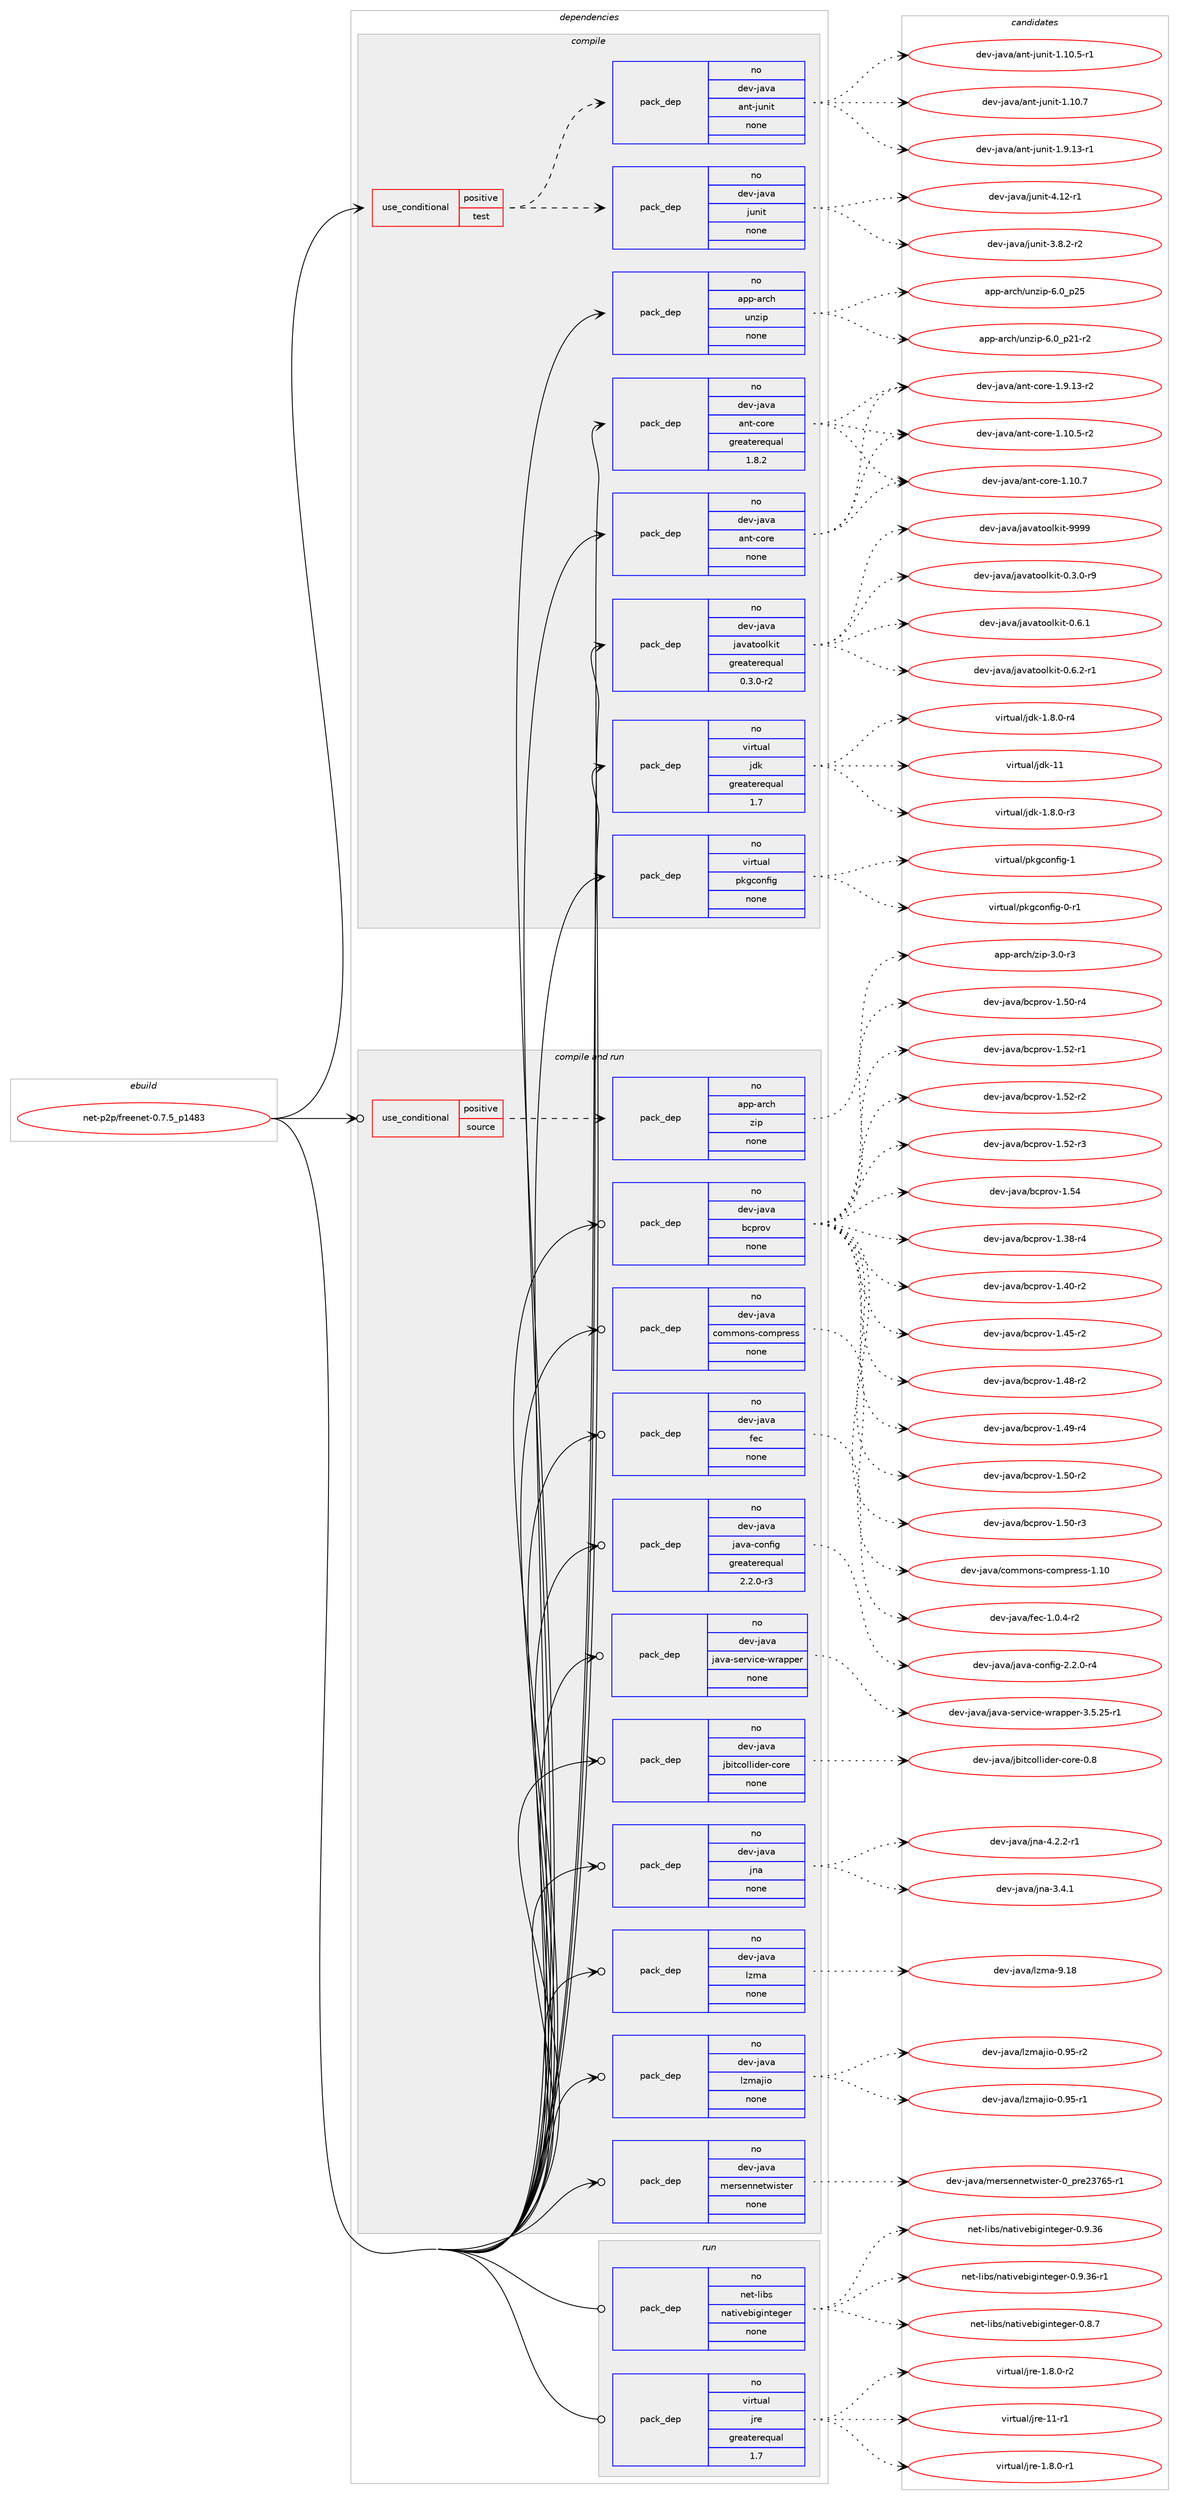 digraph prolog {

# *************
# Graph options
# *************

newrank=true;
concentrate=true;
compound=true;
graph [rankdir=LR,fontname=Helvetica,fontsize=10,ranksep=1.5];#, ranksep=2.5, nodesep=0.2];
edge  [arrowhead=vee];
node  [fontname=Helvetica,fontsize=10];

# **********
# The ebuild
# **********

subgraph cluster_leftcol {
color=gray;
rank=same;
label=<<i>ebuild</i>>;
id [label="net-p2p/freenet-0.7.5_p1483", color=red, width=4, href="../net-p2p/freenet-0.7.5_p1483.svg"];
}

# ****************
# The dependencies
# ****************

subgraph cluster_midcol {
color=gray;
label=<<i>dependencies</i>>;
subgraph cluster_compile {
fillcolor="#eeeeee";
style=filled;
label=<<i>compile</i>>;
subgraph cond204775 {
dependency840120 [label=<<TABLE BORDER="0" CELLBORDER="1" CELLSPACING="0" CELLPADDING="4"><TR><TD ROWSPAN="3" CELLPADDING="10">use_conditional</TD></TR><TR><TD>positive</TD></TR><TR><TD>test</TD></TR></TABLE>>, shape=none, color=red];
subgraph pack620523 {
dependency840121 [label=<<TABLE BORDER="0" CELLBORDER="1" CELLSPACING="0" CELLPADDING="4" WIDTH="220"><TR><TD ROWSPAN="6" CELLPADDING="30">pack_dep</TD></TR><TR><TD WIDTH="110">no</TD></TR><TR><TD>dev-java</TD></TR><TR><TD>junit</TD></TR><TR><TD>none</TD></TR><TR><TD></TD></TR></TABLE>>, shape=none, color=blue];
}
dependency840120:e -> dependency840121:w [weight=20,style="dashed",arrowhead="vee"];
subgraph pack620524 {
dependency840122 [label=<<TABLE BORDER="0" CELLBORDER="1" CELLSPACING="0" CELLPADDING="4" WIDTH="220"><TR><TD ROWSPAN="6" CELLPADDING="30">pack_dep</TD></TR><TR><TD WIDTH="110">no</TD></TR><TR><TD>dev-java</TD></TR><TR><TD>ant-junit</TD></TR><TR><TD>none</TD></TR><TR><TD></TD></TR></TABLE>>, shape=none, color=blue];
}
dependency840120:e -> dependency840122:w [weight=20,style="dashed",arrowhead="vee"];
}
id:e -> dependency840120:w [weight=20,style="solid",arrowhead="vee"];
subgraph pack620525 {
dependency840123 [label=<<TABLE BORDER="0" CELLBORDER="1" CELLSPACING="0" CELLPADDING="4" WIDTH="220"><TR><TD ROWSPAN="6" CELLPADDING="30">pack_dep</TD></TR><TR><TD WIDTH="110">no</TD></TR><TR><TD>app-arch</TD></TR><TR><TD>unzip</TD></TR><TR><TD>none</TD></TR><TR><TD></TD></TR></TABLE>>, shape=none, color=blue];
}
id:e -> dependency840123:w [weight=20,style="solid",arrowhead="vee"];
subgraph pack620526 {
dependency840124 [label=<<TABLE BORDER="0" CELLBORDER="1" CELLSPACING="0" CELLPADDING="4" WIDTH="220"><TR><TD ROWSPAN="6" CELLPADDING="30">pack_dep</TD></TR><TR><TD WIDTH="110">no</TD></TR><TR><TD>dev-java</TD></TR><TR><TD>ant-core</TD></TR><TR><TD>greaterequal</TD></TR><TR><TD>1.8.2</TD></TR></TABLE>>, shape=none, color=blue];
}
id:e -> dependency840124:w [weight=20,style="solid",arrowhead="vee"];
subgraph pack620527 {
dependency840125 [label=<<TABLE BORDER="0" CELLBORDER="1" CELLSPACING="0" CELLPADDING="4" WIDTH="220"><TR><TD ROWSPAN="6" CELLPADDING="30">pack_dep</TD></TR><TR><TD WIDTH="110">no</TD></TR><TR><TD>dev-java</TD></TR><TR><TD>ant-core</TD></TR><TR><TD>none</TD></TR><TR><TD></TD></TR></TABLE>>, shape=none, color=blue];
}
id:e -> dependency840125:w [weight=20,style="solid",arrowhead="vee"];
subgraph pack620528 {
dependency840126 [label=<<TABLE BORDER="0" CELLBORDER="1" CELLSPACING="0" CELLPADDING="4" WIDTH="220"><TR><TD ROWSPAN="6" CELLPADDING="30">pack_dep</TD></TR><TR><TD WIDTH="110">no</TD></TR><TR><TD>dev-java</TD></TR><TR><TD>javatoolkit</TD></TR><TR><TD>greaterequal</TD></TR><TR><TD>0.3.0-r2</TD></TR></TABLE>>, shape=none, color=blue];
}
id:e -> dependency840126:w [weight=20,style="solid",arrowhead="vee"];
subgraph pack620529 {
dependency840127 [label=<<TABLE BORDER="0" CELLBORDER="1" CELLSPACING="0" CELLPADDING="4" WIDTH="220"><TR><TD ROWSPAN="6" CELLPADDING="30">pack_dep</TD></TR><TR><TD WIDTH="110">no</TD></TR><TR><TD>virtual</TD></TR><TR><TD>jdk</TD></TR><TR><TD>greaterequal</TD></TR><TR><TD>1.7</TD></TR></TABLE>>, shape=none, color=blue];
}
id:e -> dependency840127:w [weight=20,style="solid",arrowhead="vee"];
subgraph pack620530 {
dependency840128 [label=<<TABLE BORDER="0" CELLBORDER="1" CELLSPACING="0" CELLPADDING="4" WIDTH="220"><TR><TD ROWSPAN="6" CELLPADDING="30">pack_dep</TD></TR><TR><TD WIDTH="110">no</TD></TR><TR><TD>virtual</TD></TR><TR><TD>pkgconfig</TD></TR><TR><TD>none</TD></TR><TR><TD></TD></TR></TABLE>>, shape=none, color=blue];
}
id:e -> dependency840128:w [weight=20,style="solid",arrowhead="vee"];
}
subgraph cluster_compileandrun {
fillcolor="#eeeeee";
style=filled;
label=<<i>compile and run</i>>;
subgraph cond204776 {
dependency840129 [label=<<TABLE BORDER="0" CELLBORDER="1" CELLSPACING="0" CELLPADDING="4"><TR><TD ROWSPAN="3" CELLPADDING="10">use_conditional</TD></TR><TR><TD>positive</TD></TR><TR><TD>source</TD></TR></TABLE>>, shape=none, color=red];
subgraph pack620531 {
dependency840130 [label=<<TABLE BORDER="0" CELLBORDER="1" CELLSPACING="0" CELLPADDING="4" WIDTH="220"><TR><TD ROWSPAN="6" CELLPADDING="30">pack_dep</TD></TR><TR><TD WIDTH="110">no</TD></TR><TR><TD>app-arch</TD></TR><TR><TD>zip</TD></TR><TR><TD>none</TD></TR><TR><TD></TD></TR></TABLE>>, shape=none, color=blue];
}
dependency840129:e -> dependency840130:w [weight=20,style="dashed",arrowhead="vee"];
}
id:e -> dependency840129:w [weight=20,style="solid",arrowhead="odotvee"];
subgraph pack620532 {
dependency840131 [label=<<TABLE BORDER="0" CELLBORDER="1" CELLSPACING="0" CELLPADDING="4" WIDTH="220"><TR><TD ROWSPAN="6" CELLPADDING="30">pack_dep</TD></TR><TR><TD WIDTH="110">no</TD></TR><TR><TD>dev-java</TD></TR><TR><TD>bcprov</TD></TR><TR><TD>none</TD></TR><TR><TD></TD></TR></TABLE>>, shape=none, color=blue];
}
id:e -> dependency840131:w [weight=20,style="solid",arrowhead="odotvee"];
subgraph pack620533 {
dependency840132 [label=<<TABLE BORDER="0" CELLBORDER="1" CELLSPACING="0" CELLPADDING="4" WIDTH="220"><TR><TD ROWSPAN="6" CELLPADDING="30">pack_dep</TD></TR><TR><TD WIDTH="110">no</TD></TR><TR><TD>dev-java</TD></TR><TR><TD>commons-compress</TD></TR><TR><TD>none</TD></TR><TR><TD></TD></TR></TABLE>>, shape=none, color=blue];
}
id:e -> dependency840132:w [weight=20,style="solid",arrowhead="odotvee"];
subgraph pack620534 {
dependency840133 [label=<<TABLE BORDER="0" CELLBORDER="1" CELLSPACING="0" CELLPADDING="4" WIDTH="220"><TR><TD ROWSPAN="6" CELLPADDING="30">pack_dep</TD></TR><TR><TD WIDTH="110">no</TD></TR><TR><TD>dev-java</TD></TR><TR><TD>fec</TD></TR><TR><TD>none</TD></TR><TR><TD></TD></TR></TABLE>>, shape=none, color=blue];
}
id:e -> dependency840133:w [weight=20,style="solid",arrowhead="odotvee"];
subgraph pack620535 {
dependency840134 [label=<<TABLE BORDER="0" CELLBORDER="1" CELLSPACING="0" CELLPADDING="4" WIDTH="220"><TR><TD ROWSPAN="6" CELLPADDING="30">pack_dep</TD></TR><TR><TD WIDTH="110">no</TD></TR><TR><TD>dev-java</TD></TR><TR><TD>java-config</TD></TR><TR><TD>greaterequal</TD></TR><TR><TD>2.2.0-r3</TD></TR></TABLE>>, shape=none, color=blue];
}
id:e -> dependency840134:w [weight=20,style="solid",arrowhead="odotvee"];
subgraph pack620536 {
dependency840135 [label=<<TABLE BORDER="0" CELLBORDER="1" CELLSPACING="0" CELLPADDING="4" WIDTH="220"><TR><TD ROWSPAN="6" CELLPADDING="30">pack_dep</TD></TR><TR><TD WIDTH="110">no</TD></TR><TR><TD>dev-java</TD></TR><TR><TD>java-service-wrapper</TD></TR><TR><TD>none</TD></TR><TR><TD></TD></TR></TABLE>>, shape=none, color=blue];
}
id:e -> dependency840135:w [weight=20,style="solid",arrowhead="odotvee"];
subgraph pack620537 {
dependency840136 [label=<<TABLE BORDER="0" CELLBORDER="1" CELLSPACING="0" CELLPADDING="4" WIDTH="220"><TR><TD ROWSPAN="6" CELLPADDING="30">pack_dep</TD></TR><TR><TD WIDTH="110">no</TD></TR><TR><TD>dev-java</TD></TR><TR><TD>jbitcollider-core</TD></TR><TR><TD>none</TD></TR><TR><TD></TD></TR></TABLE>>, shape=none, color=blue];
}
id:e -> dependency840136:w [weight=20,style="solid",arrowhead="odotvee"];
subgraph pack620538 {
dependency840137 [label=<<TABLE BORDER="0" CELLBORDER="1" CELLSPACING="0" CELLPADDING="4" WIDTH="220"><TR><TD ROWSPAN="6" CELLPADDING="30">pack_dep</TD></TR><TR><TD WIDTH="110">no</TD></TR><TR><TD>dev-java</TD></TR><TR><TD>jna</TD></TR><TR><TD>none</TD></TR><TR><TD></TD></TR></TABLE>>, shape=none, color=blue];
}
id:e -> dependency840137:w [weight=20,style="solid",arrowhead="odotvee"];
subgraph pack620539 {
dependency840138 [label=<<TABLE BORDER="0" CELLBORDER="1" CELLSPACING="0" CELLPADDING="4" WIDTH="220"><TR><TD ROWSPAN="6" CELLPADDING="30">pack_dep</TD></TR><TR><TD WIDTH="110">no</TD></TR><TR><TD>dev-java</TD></TR><TR><TD>lzma</TD></TR><TR><TD>none</TD></TR><TR><TD></TD></TR></TABLE>>, shape=none, color=blue];
}
id:e -> dependency840138:w [weight=20,style="solid",arrowhead="odotvee"];
subgraph pack620540 {
dependency840139 [label=<<TABLE BORDER="0" CELLBORDER="1" CELLSPACING="0" CELLPADDING="4" WIDTH="220"><TR><TD ROWSPAN="6" CELLPADDING="30">pack_dep</TD></TR><TR><TD WIDTH="110">no</TD></TR><TR><TD>dev-java</TD></TR><TR><TD>lzmajio</TD></TR><TR><TD>none</TD></TR><TR><TD></TD></TR></TABLE>>, shape=none, color=blue];
}
id:e -> dependency840139:w [weight=20,style="solid",arrowhead="odotvee"];
subgraph pack620541 {
dependency840140 [label=<<TABLE BORDER="0" CELLBORDER="1" CELLSPACING="0" CELLPADDING="4" WIDTH="220"><TR><TD ROWSPAN="6" CELLPADDING="30">pack_dep</TD></TR><TR><TD WIDTH="110">no</TD></TR><TR><TD>dev-java</TD></TR><TR><TD>mersennetwister</TD></TR><TR><TD>none</TD></TR><TR><TD></TD></TR></TABLE>>, shape=none, color=blue];
}
id:e -> dependency840140:w [weight=20,style="solid",arrowhead="odotvee"];
}
subgraph cluster_run {
fillcolor="#eeeeee";
style=filled;
label=<<i>run</i>>;
subgraph pack620542 {
dependency840141 [label=<<TABLE BORDER="0" CELLBORDER="1" CELLSPACING="0" CELLPADDING="4" WIDTH="220"><TR><TD ROWSPAN="6" CELLPADDING="30">pack_dep</TD></TR><TR><TD WIDTH="110">no</TD></TR><TR><TD>net-libs</TD></TR><TR><TD>nativebiginteger</TD></TR><TR><TD>none</TD></TR><TR><TD></TD></TR></TABLE>>, shape=none, color=blue];
}
id:e -> dependency840141:w [weight=20,style="solid",arrowhead="odot"];
subgraph pack620543 {
dependency840142 [label=<<TABLE BORDER="0" CELLBORDER="1" CELLSPACING="0" CELLPADDING="4" WIDTH="220"><TR><TD ROWSPAN="6" CELLPADDING="30">pack_dep</TD></TR><TR><TD WIDTH="110">no</TD></TR><TR><TD>virtual</TD></TR><TR><TD>jre</TD></TR><TR><TD>greaterequal</TD></TR><TR><TD>1.7</TD></TR></TABLE>>, shape=none, color=blue];
}
id:e -> dependency840142:w [weight=20,style="solid",arrowhead="odot"];
}
}

# **************
# The candidates
# **************

subgraph cluster_choices {
rank=same;
color=gray;
label=<<i>candidates</i>>;

subgraph choice620523 {
color=black;
nodesep=1;
choice100101118451069711897471061171101051164551465646504511450 [label="dev-java/junit-3.8.2-r2", color=red, width=4,href="../dev-java/junit-3.8.2-r2.svg"];
choice1001011184510697118974710611711010511645524649504511449 [label="dev-java/junit-4.12-r1", color=red, width=4,href="../dev-java/junit-4.12-r1.svg"];
dependency840121:e -> choice100101118451069711897471061171101051164551465646504511450:w [style=dotted,weight="100"];
dependency840121:e -> choice1001011184510697118974710611711010511645524649504511449:w [style=dotted,weight="100"];
}
subgraph choice620524 {
color=black;
nodesep=1;
choice100101118451069711897479711011645106117110105116454946494846534511449 [label="dev-java/ant-junit-1.10.5-r1", color=red, width=4,href="../dev-java/ant-junit-1.10.5-r1.svg"];
choice10010111845106971189747971101164510611711010511645494649484655 [label="dev-java/ant-junit-1.10.7", color=red, width=4,href="../dev-java/ant-junit-1.10.7.svg"];
choice100101118451069711897479711011645106117110105116454946574649514511449 [label="dev-java/ant-junit-1.9.13-r1", color=red, width=4,href="../dev-java/ant-junit-1.9.13-r1.svg"];
dependency840122:e -> choice100101118451069711897479711011645106117110105116454946494846534511449:w [style=dotted,weight="100"];
dependency840122:e -> choice10010111845106971189747971101164510611711010511645494649484655:w [style=dotted,weight="100"];
dependency840122:e -> choice100101118451069711897479711011645106117110105116454946574649514511449:w [style=dotted,weight="100"];
}
subgraph choice620525 {
color=black;
nodesep=1;
choice9711211245971149910447117110122105112455446489511250494511450 [label="app-arch/unzip-6.0_p21-r2", color=red, width=4,href="../app-arch/unzip-6.0_p21-r2.svg"];
choice971121124597114991044711711012210511245544648951125053 [label="app-arch/unzip-6.0_p25", color=red, width=4,href="../app-arch/unzip-6.0_p25.svg"];
dependency840123:e -> choice9711211245971149910447117110122105112455446489511250494511450:w [style=dotted,weight="100"];
dependency840123:e -> choice971121124597114991044711711012210511245544648951125053:w [style=dotted,weight="100"];
}
subgraph choice620526 {
color=black;
nodesep=1;
choice10010111845106971189747971101164599111114101454946494846534511450 [label="dev-java/ant-core-1.10.5-r2", color=red, width=4,href="../dev-java/ant-core-1.10.5-r2.svg"];
choice1001011184510697118974797110116459911111410145494649484655 [label="dev-java/ant-core-1.10.7", color=red, width=4,href="../dev-java/ant-core-1.10.7.svg"];
choice10010111845106971189747971101164599111114101454946574649514511450 [label="dev-java/ant-core-1.9.13-r2", color=red, width=4,href="../dev-java/ant-core-1.9.13-r2.svg"];
dependency840124:e -> choice10010111845106971189747971101164599111114101454946494846534511450:w [style=dotted,weight="100"];
dependency840124:e -> choice1001011184510697118974797110116459911111410145494649484655:w [style=dotted,weight="100"];
dependency840124:e -> choice10010111845106971189747971101164599111114101454946574649514511450:w [style=dotted,weight="100"];
}
subgraph choice620527 {
color=black;
nodesep=1;
choice10010111845106971189747971101164599111114101454946494846534511450 [label="dev-java/ant-core-1.10.5-r2", color=red, width=4,href="../dev-java/ant-core-1.10.5-r2.svg"];
choice1001011184510697118974797110116459911111410145494649484655 [label="dev-java/ant-core-1.10.7", color=red, width=4,href="../dev-java/ant-core-1.10.7.svg"];
choice10010111845106971189747971101164599111114101454946574649514511450 [label="dev-java/ant-core-1.9.13-r2", color=red, width=4,href="../dev-java/ant-core-1.9.13-r2.svg"];
dependency840125:e -> choice10010111845106971189747971101164599111114101454946494846534511450:w [style=dotted,weight="100"];
dependency840125:e -> choice1001011184510697118974797110116459911111410145494649484655:w [style=dotted,weight="100"];
dependency840125:e -> choice10010111845106971189747971101164599111114101454946574649514511450:w [style=dotted,weight="100"];
}
subgraph choice620528 {
color=black;
nodesep=1;
choice1001011184510697118974710697118971161111111081071051164548465146484511457 [label="dev-java/javatoolkit-0.3.0-r9", color=red, width=4,href="../dev-java/javatoolkit-0.3.0-r9.svg"];
choice100101118451069711897471069711897116111111108107105116454846544649 [label="dev-java/javatoolkit-0.6.1", color=red, width=4,href="../dev-java/javatoolkit-0.6.1.svg"];
choice1001011184510697118974710697118971161111111081071051164548465446504511449 [label="dev-java/javatoolkit-0.6.2-r1", color=red, width=4,href="../dev-java/javatoolkit-0.6.2-r1.svg"];
choice1001011184510697118974710697118971161111111081071051164557575757 [label="dev-java/javatoolkit-9999", color=red, width=4,href="../dev-java/javatoolkit-9999.svg"];
dependency840126:e -> choice1001011184510697118974710697118971161111111081071051164548465146484511457:w [style=dotted,weight="100"];
dependency840126:e -> choice100101118451069711897471069711897116111111108107105116454846544649:w [style=dotted,weight="100"];
dependency840126:e -> choice1001011184510697118974710697118971161111111081071051164548465446504511449:w [style=dotted,weight="100"];
dependency840126:e -> choice1001011184510697118974710697118971161111111081071051164557575757:w [style=dotted,weight="100"];
}
subgraph choice620529 {
color=black;
nodesep=1;
choice11810511411611797108471061001074549465646484511451 [label="virtual/jdk-1.8.0-r3", color=red, width=4,href="../virtual/jdk-1.8.0-r3.svg"];
choice11810511411611797108471061001074549465646484511452 [label="virtual/jdk-1.8.0-r4", color=red, width=4,href="../virtual/jdk-1.8.0-r4.svg"];
choice1181051141161179710847106100107454949 [label="virtual/jdk-11", color=red, width=4,href="../virtual/jdk-11.svg"];
dependency840127:e -> choice11810511411611797108471061001074549465646484511451:w [style=dotted,weight="100"];
dependency840127:e -> choice11810511411611797108471061001074549465646484511452:w [style=dotted,weight="100"];
dependency840127:e -> choice1181051141161179710847106100107454949:w [style=dotted,weight="100"];
}
subgraph choice620530 {
color=black;
nodesep=1;
choice11810511411611797108471121071039911111010210510345484511449 [label="virtual/pkgconfig-0-r1", color=red, width=4,href="../virtual/pkgconfig-0-r1.svg"];
choice1181051141161179710847112107103991111101021051034549 [label="virtual/pkgconfig-1", color=red, width=4,href="../virtual/pkgconfig-1.svg"];
dependency840128:e -> choice11810511411611797108471121071039911111010210510345484511449:w [style=dotted,weight="100"];
dependency840128:e -> choice1181051141161179710847112107103991111101021051034549:w [style=dotted,weight="100"];
}
subgraph choice620531 {
color=black;
nodesep=1;
choice9711211245971149910447122105112455146484511451 [label="app-arch/zip-3.0-r3", color=red, width=4,href="../app-arch/zip-3.0-r3.svg"];
dependency840130:e -> choice9711211245971149910447122105112455146484511451:w [style=dotted,weight="100"];
}
subgraph choice620532 {
color=black;
nodesep=1;
choice10010111845106971189747989911211411111845494651564511452 [label="dev-java/bcprov-1.38-r4", color=red, width=4,href="../dev-java/bcprov-1.38-r4.svg"];
choice10010111845106971189747989911211411111845494652484511450 [label="dev-java/bcprov-1.40-r2", color=red, width=4,href="../dev-java/bcprov-1.40-r2.svg"];
choice10010111845106971189747989911211411111845494652534511450 [label="dev-java/bcprov-1.45-r2", color=red, width=4,href="../dev-java/bcprov-1.45-r2.svg"];
choice10010111845106971189747989911211411111845494652564511450 [label="dev-java/bcprov-1.48-r2", color=red, width=4,href="../dev-java/bcprov-1.48-r2.svg"];
choice10010111845106971189747989911211411111845494652574511452 [label="dev-java/bcprov-1.49-r4", color=red, width=4,href="../dev-java/bcprov-1.49-r4.svg"];
choice10010111845106971189747989911211411111845494653484511450 [label="dev-java/bcprov-1.50-r2", color=red, width=4,href="../dev-java/bcprov-1.50-r2.svg"];
choice10010111845106971189747989911211411111845494653484511451 [label="dev-java/bcprov-1.50-r3", color=red, width=4,href="../dev-java/bcprov-1.50-r3.svg"];
choice10010111845106971189747989911211411111845494653484511452 [label="dev-java/bcprov-1.50-r4", color=red, width=4,href="../dev-java/bcprov-1.50-r4.svg"];
choice10010111845106971189747989911211411111845494653504511449 [label="dev-java/bcprov-1.52-r1", color=red, width=4,href="../dev-java/bcprov-1.52-r1.svg"];
choice10010111845106971189747989911211411111845494653504511450 [label="dev-java/bcprov-1.52-r2", color=red, width=4,href="../dev-java/bcprov-1.52-r2.svg"];
choice10010111845106971189747989911211411111845494653504511451 [label="dev-java/bcprov-1.52-r3", color=red, width=4,href="../dev-java/bcprov-1.52-r3.svg"];
choice1001011184510697118974798991121141111184549465352 [label="dev-java/bcprov-1.54", color=red, width=4,href="../dev-java/bcprov-1.54.svg"];
dependency840131:e -> choice10010111845106971189747989911211411111845494651564511452:w [style=dotted,weight="100"];
dependency840131:e -> choice10010111845106971189747989911211411111845494652484511450:w [style=dotted,weight="100"];
dependency840131:e -> choice10010111845106971189747989911211411111845494652534511450:w [style=dotted,weight="100"];
dependency840131:e -> choice10010111845106971189747989911211411111845494652564511450:w [style=dotted,weight="100"];
dependency840131:e -> choice10010111845106971189747989911211411111845494652574511452:w [style=dotted,weight="100"];
dependency840131:e -> choice10010111845106971189747989911211411111845494653484511450:w [style=dotted,weight="100"];
dependency840131:e -> choice10010111845106971189747989911211411111845494653484511451:w [style=dotted,weight="100"];
dependency840131:e -> choice10010111845106971189747989911211411111845494653484511452:w [style=dotted,weight="100"];
dependency840131:e -> choice10010111845106971189747989911211411111845494653504511449:w [style=dotted,weight="100"];
dependency840131:e -> choice10010111845106971189747989911211411111845494653504511450:w [style=dotted,weight="100"];
dependency840131:e -> choice10010111845106971189747989911211411111845494653504511451:w [style=dotted,weight="100"];
dependency840131:e -> choice1001011184510697118974798991121141111184549465352:w [style=dotted,weight="100"];
}
subgraph choice620533 {
color=black;
nodesep=1;
choice100101118451069711897479911110910911111011545991111091121141011151154549464948 [label="dev-java/commons-compress-1.10", color=red, width=4,href="../dev-java/commons-compress-1.10.svg"];
dependency840132:e -> choice100101118451069711897479911110910911111011545991111091121141011151154549464948:w [style=dotted,weight="100"];
}
subgraph choice620534 {
color=black;
nodesep=1;
choice10010111845106971189747102101994549464846524511450 [label="dev-java/fec-1.0.4-r2", color=red, width=4,href="../dev-java/fec-1.0.4-r2.svg"];
dependency840133:e -> choice10010111845106971189747102101994549464846524511450:w [style=dotted,weight="100"];
}
subgraph choice620535 {
color=black;
nodesep=1;
choice10010111845106971189747106971189745991111101021051034550465046484511452 [label="dev-java/java-config-2.2.0-r4", color=red, width=4,href="../dev-java/java-config-2.2.0-r4.svg"];
dependency840134:e -> choice10010111845106971189747106971189745991111101021051034550465046484511452:w [style=dotted,weight="100"];
}
subgraph choice620536 {
color=black;
nodesep=1;
choice10010111845106971189747106971189745115101114118105991014511911497112112101114455146534650534511449 [label="dev-java/java-service-wrapper-3.5.25-r1", color=red, width=4,href="../dev-java/java-service-wrapper-3.5.25-r1.svg"];
dependency840135:e -> choice10010111845106971189747106971189745115101114118105991014511911497112112101114455146534650534511449:w [style=dotted,weight="100"];
}
subgraph choice620537 {
color=black;
nodesep=1;
choice100101118451069711897471069810511699111108108105100101114459911111410145484656 [label="dev-java/jbitcollider-core-0.8", color=red, width=4,href="../dev-java/jbitcollider-core-0.8.svg"];
dependency840136:e -> choice100101118451069711897471069810511699111108108105100101114459911111410145484656:w [style=dotted,weight="100"];
}
subgraph choice620538 {
color=black;
nodesep=1;
choice1001011184510697118974710611097455146524649 [label="dev-java/jna-3.4.1", color=red, width=4,href="../dev-java/jna-3.4.1.svg"];
choice10010111845106971189747106110974552465046504511449 [label="dev-java/jna-4.2.2-r1", color=red, width=4,href="../dev-java/jna-4.2.2-r1.svg"];
dependency840137:e -> choice1001011184510697118974710611097455146524649:w [style=dotted,weight="100"];
dependency840137:e -> choice10010111845106971189747106110974552465046504511449:w [style=dotted,weight="100"];
}
subgraph choice620539 {
color=black;
nodesep=1;
choice10010111845106971189747108122109974557464956 [label="dev-java/lzma-9.18", color=red, width=4,href="../dev-java/lzma-9.18.svg"];
dependency840138:e -> choice10010111845106971189747108122109974557464956:w [style=dotted,weight="100"];
}
subgraph choice620540 {
color=black;
nodesep=1;
choice100101118451069711897471081221099710610511145484657534511449 [label="dev-java/lzmajio-0.95-r1", color=red, width=4,href="../dev-java/lzmajio-0.95-r1.svg"];
choice100101118451069711897471081221099710610511145484657534511450 [label="dev-java/lzmajio-0.95-r2", color=red, width=4,href="../dev-java/lzmajio-0.95-r2.svg"];
dependency840139:e -> choice100101118451069711897471081221099710610511145484657534511449:w [style=dotted,weight="100"];
dependency840139:e -> choice100101118451069711897471081221099710610511145484657534511450:w [style=dotted,weight="100"];
}
subgraph choice620541 {
color=black;
nodesep=1;
choice1001011184510697118974710910111411510111011010111611910511511610111445489511211410150515554534511449 [label="dev-java/mersennetwister-0_pre23765-r1", color=red, width=4,href="../dev-java/mersennetwister-0_pre23765-r1.svg"];
dependency840140:e -> choice1001011184510697118974710910111411510111011010111611910511511610111445489511211410150515554534511449:w [style=dotted,weight="100"];
}
subgraph choice620542 {
color=black;
nodesep=1;
choice1101011164510810598115471109711610511810198105103105110116101103101114454846564655 [label="net-libs/nativebiginteger-0.8.7", color=red, width=4,href="../net-libs/nativebiginteger-0.8.7.svg"];
choice110101116451081059811547110971161051181019810510310511011610110310111445484657465154 [label="net-libs/nativebiginteger-0.9.36", color=red, width=4,href="../net-libs/nativebiginteger-0.9.36.svg"];
choice1101011164510810598115471109711610511810198105103105110116101103101114454846574651544511449 [label="net-libs/nativebiginteger-0.9.36-r1", color=red, width=4,href="../net-libs/nativebiginteger-0.9.36-r1.svg"];
dependency840141:e -> choice1101011164510810598115471109711610511810198105103105110116101103101114454846564655:w [style=dotted,weight="100"];
dependency840141:e -> choice110101116451081059811547110971161051181019810510310511011610110310111445484657465154:w [style=dotted,weight="100"];
dependency840141:e -> choice1101011164510810598115471109711610511810198105103105110116101103101114454846574651544511449:w [style=dotted,weight="100"];
}
subgraph choice620543 {
color=black;
nodesep=1;
choice11810511411611797108471061141014549465646484511449 [label="virtual/jre-1.8.0-r1", color=red, width=4,href="../virtual/jre-1.8.0-r1.svg"];
choice11810511411611797108471061141014549465646484511450 [label="virtual/jre-1.8.0-r2", color=red, width=4,href="../virtual/jre-1.8.0-r2.svg"];
choice11810511411611797108471061141014549494511449 [label="virtual/jre-11-r1", color=red, width=4,href="../virtual/jre-11-r1.svg"];
dependency840142:e -> choice11810511411611797108471061141014549465646484511449:w [style=dotted,weight="100"];
dependency840142:e -> choice11810511411611797108471061141014549465646484511450:w [style=dotted,weight="100"];
dependency840142:e -> choice11810511411611797108471061141014549494511449:w [style=dotted,weight="100"];
}
}

}
